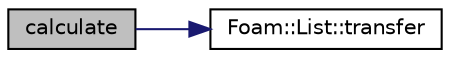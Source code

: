 digraph "calculate"
{
  bgcolor="transparent";
  edge [fontname="Helvetica",fontsize="10",labelfontname="Helvetica",labelfontsize="10"];
  node [fontname="Helvetica",fontsize="10",shape=record];
  rankdir="LR";
  Node1 [label="calculate",height=0.2,width=0.4,color="black", fillcolor="grey75", style="filled", fontcolor="black"];
  Node1 -> Node2 [color="midnightblue",fontsize="10",style="solid",fontname="Helvetica"];
  Node2 [label="Foam::List::transfer",height=0.2,width=0.4,color="black",URL="$a01355.html#a25ad1d2084d16b234b0cf91c07e832c0",tooltip="Transfer the contents of the argument List into this list. "];
}
